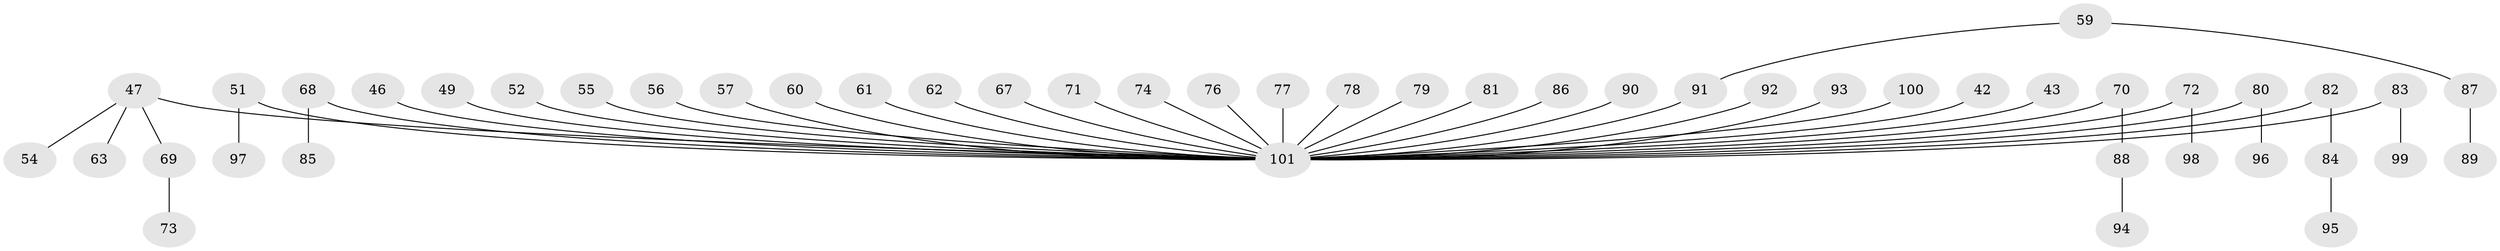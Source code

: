 // original degree distribution, {4: 0.0891089108910891, 6: 0.019801980198019802, 2: 0.27722772277227725, 5: 0.0297029702970297, 3: 0.10891089108910891, 1: 0.4752475247524752}
// Generated by graph-tools (version 1.1) at 2025/53/03/09/25 04:53:53]
// undirected, 50 vertices, 49 edges
graph export_dot {
graph [start="1"]
  node [color=gray90,style=filled];
  42;
  43;
  46;
  47;
  49;
  51;
  52;
  54;
  55;
  56;
  57;
  59;
  60;
  61 [super="+27+30"];
  62;
  63;
  67;
  68;
  69;
  70;
  71;
  72;
  73;
  74;
  76;
  77;
  78;
  79;
  80;
  81;
  82;
  83;
  84;
  85;
  86;
  87;
  88;
  89;
  90;
  91 [super="+32"];
  92;
  93;
  94;
  95;
  96;
  97;
  98;
  99;
  100;
  101 [super="+6+8+7+9+28+11+12+58+66+23+33+37+41+53+26+64+40+75"];
  42 -- 101;
  43 -- 101;
  46 -- 101;
  47 -- 54;
  47 -- 63;
  47 -- 69;
  47 -- 101;
  49 -- 101;
  51 -- 97;
  51 -- 101;
  52 -- 101;
  55 -- 101;
  56 -- 101;
  57 -- 101;
  59 -- 87;
  59 -- 91;
  60 -- 101;
  61 -- 101;
  62 -- 101;
  67 -- 101;
  68 -- 85;
  68 -- 101;
  69 -- 73;
  70 -- 88;
  70 -- 101;
  71 -- 101;
  72 -- 98;
  72 -- 101;
  74 -- 101;
  76 -- 101;
  77 -- 101;
  78 -- 101;
  79 -- 101;
  80 -- 96;
  80 -- 101;
  81 -- 101;
  82 -- 84;
  82 -- 101;
  83 -- 99;
  83 -- 101;
  84 -- 95;
  86 -- 101;
  87 -- 89;
  88 -- 94;
  90 -- 101;
  91 -- 101;
  92 -- 101;
  93 -- 101;
  100 -- 101;
}
